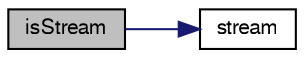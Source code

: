 digraph "isStream"
{
  bgcolor="transparent";
  edge [fontname="FreeSans",fontsize="10",labelfontname="FreeSans",labelfontsize="10"];
  node [fontname="FreeSans",fontsize="10",shape=record];
  rankdir="LR";
  Node10236 [label="isStream",height=0.2,width=0.4,color="black", fillcolor="grey75", style="filled", fontcolor="black"];
  Node10236 -> Node10237 [color="midnightblue",fontsize="10",style="solid",fontname="FreeSans"];
  Node10237 [label="stream",height=0.2,width=0.4,color="black",URL="$a26022.html#a3af18be98df6d673e0a40a4e38c350d1",tooltip="Return token stream if this entry is a primitive entry. "];
}
